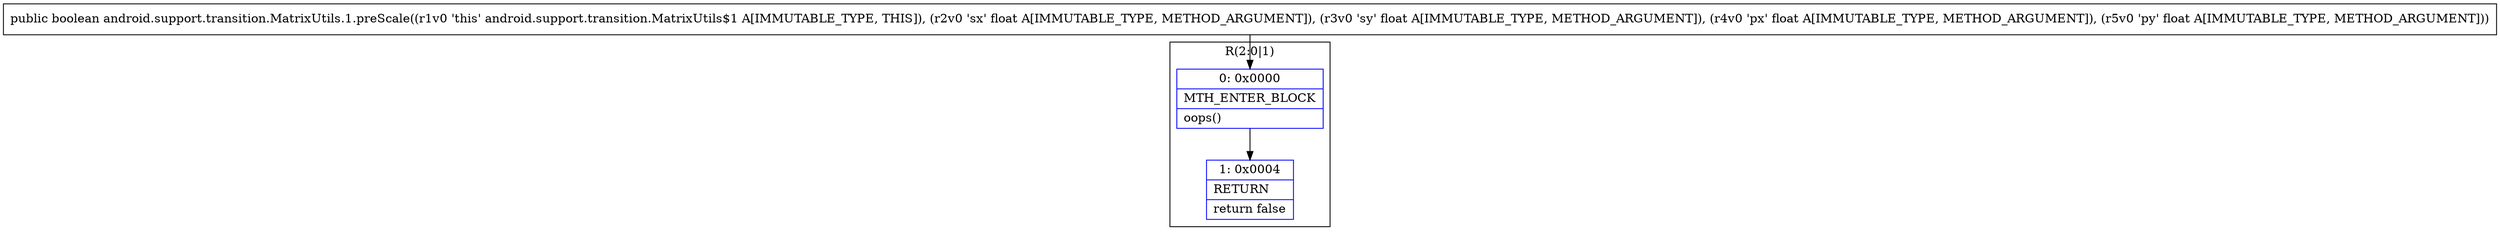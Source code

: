 digraph "CFG forandroid.support.transition.MatrixUtils.1.preScale(FFFF)Z" {
subgraph cluster_Region_63783421 {
label = "R(2:0|1)";
node [shape=record,color=blue];
Node_0 [shape=record,label="{0\:\ 0x0000|MTH_ENTER_BLOCK\l|oops()\l}"];
Node_1 [shape=record,label="{1\:\ 0x0004|RETURN\l|return false\l}"];
}
MethodNode[shape=record,label="{public boolean android.support.transition.MatrixUtils.1.preScale((r1v0 'this' android.support.transition.MatrixUtils$1 A[IMMUTABLE_TYPE, THIS]), (r2v0 'sx' float A[IMMUTABLE_TYPE, METHOD_ARGUMENT]), (r3v0 'sy' float A[IMMUTABLE_TYPE, METHOD_ARGUMENT]), (r4v0 'px' float A[IMMUTABLE_TYPE, METHOD_ARGUMENT]), (r5v0 'py' float A[IMMUTABLE_TYPE, METHOD_ARGUMENT])) }"];
MethodNode -> Node_0;
Node_0 -> Node_1;
}

